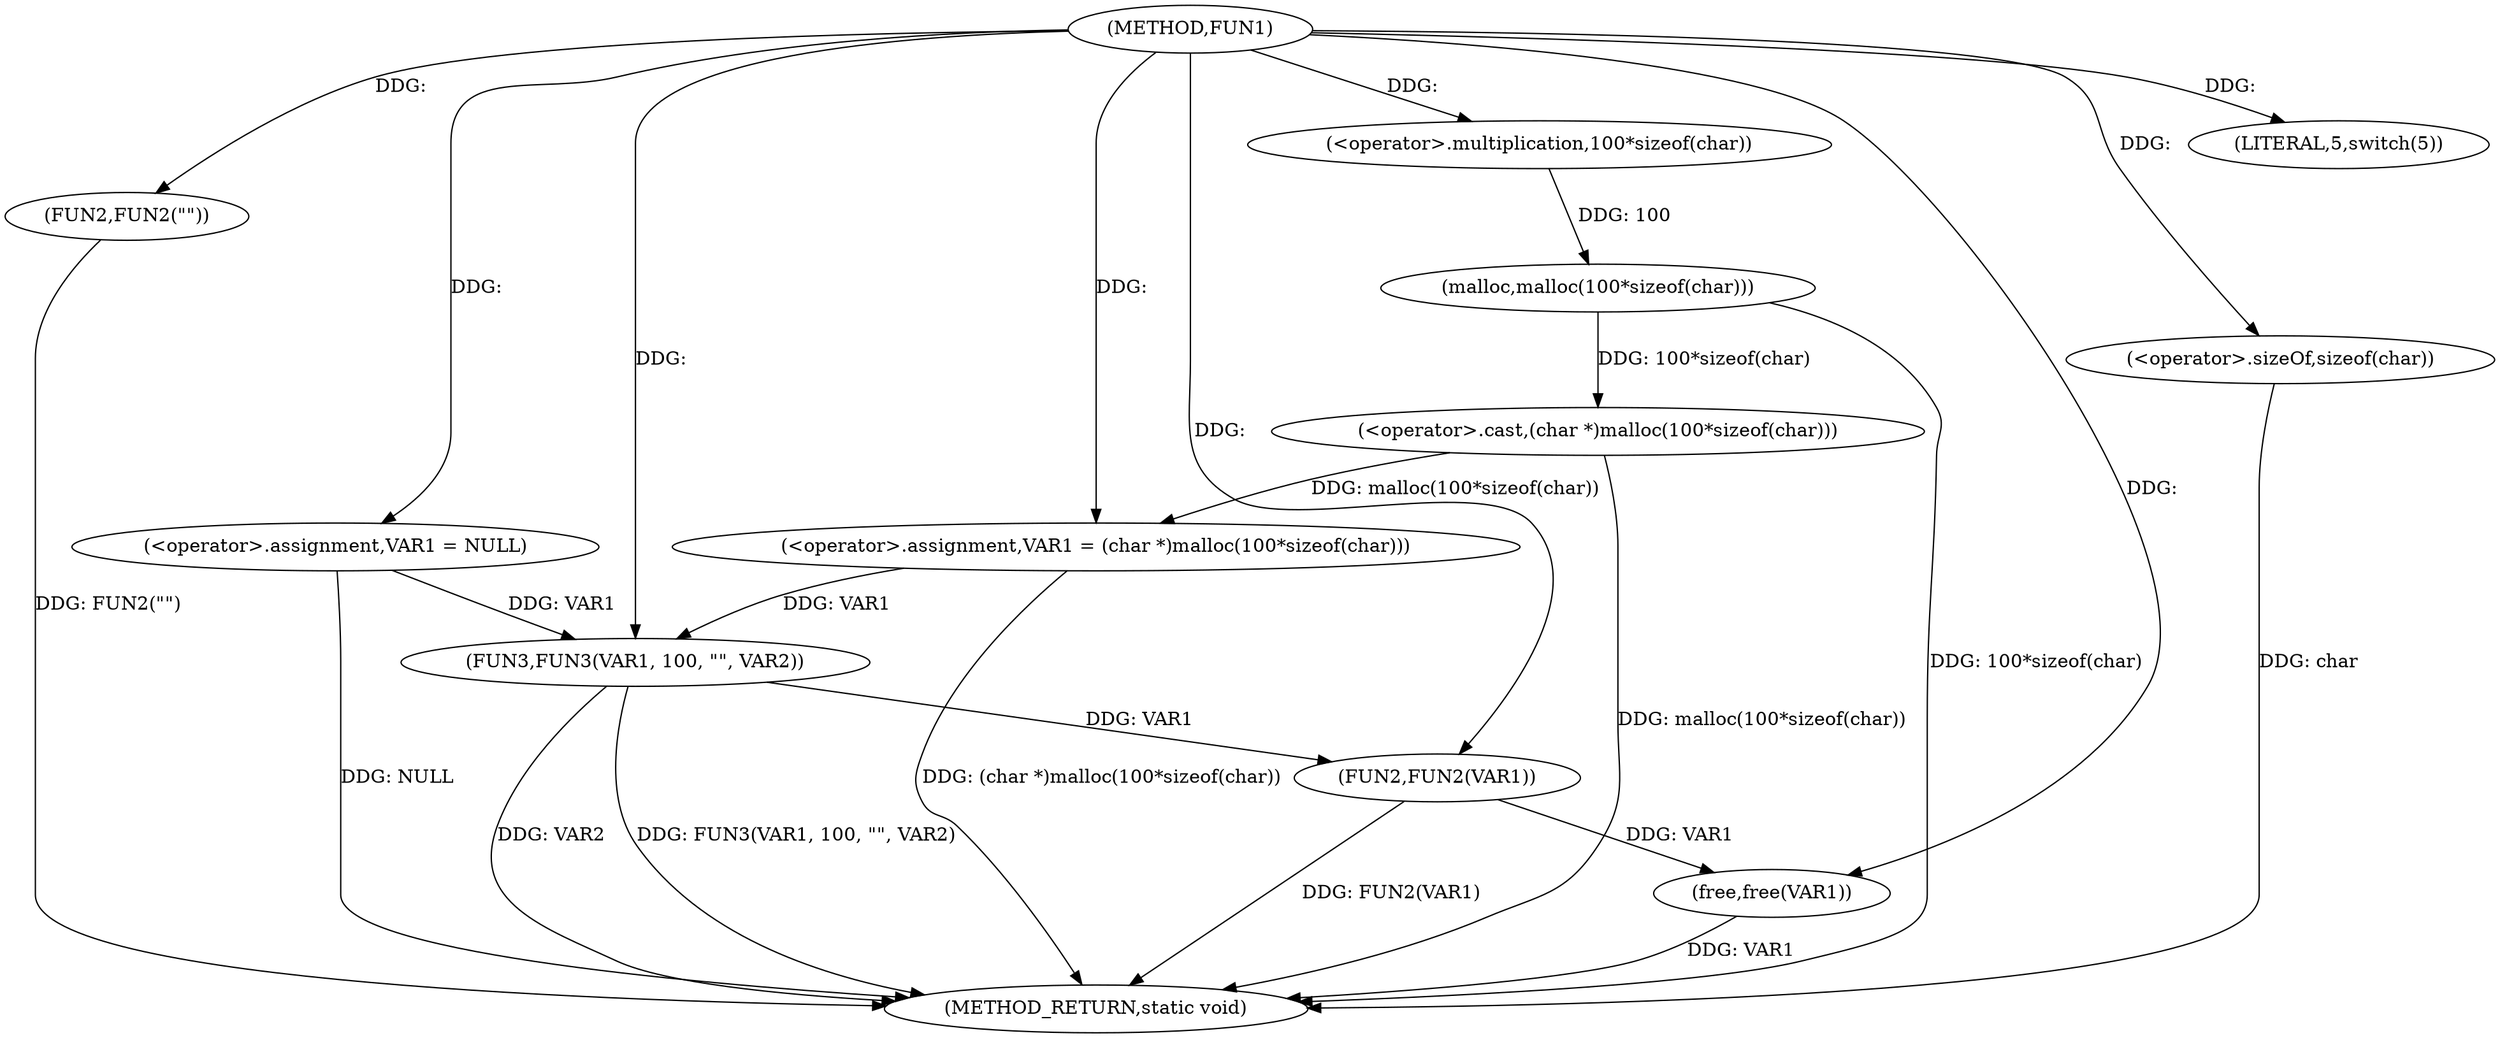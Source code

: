 digraph FUN1 {  
"1000100" [label = "(METHOD,FUN1)" ]
"1000135" [label = "(METHOD_RETURN,static void)" ]
"1000103" [label = "(<operator>.assignment,VAR1 = NULL)" ]
"1000107" [label = "(LITERAL,5,switch(5))" ]
"1000110" [label = "(FUN2,FUN2(\"\"))" ]
"1000114" [label = "(<operator>.assignment,VAR1 = (char *)malloc(100*sizeof(char)))" ]
"1000116" [label = "(<operator>.cast,(char *)malloc(100*sizeof(char)))" ]
"1000118" [label = "(malloc,malloc(100*sizeof(char)))" ]
"1000119" [label = "(<operator>.multiplication,100*sizeof(char))" ]
"1000121" [label = "(<operator>.sizeOf,sizeof(char))" ]
"1000126" [label = "(FUN3,FUN3(VAR1, 100, \"\", VAR2))" ]
"1000131" [label = "(FUN2,FUN2(VAR1))" ]
"1000133" [label = "(free,free(VAR1))" ]
  "1000103" -> "1000135"  [ label = "DDG: NULL"] 
  "1000116" -> "1000135"  [ label = "DDG: malloc(100*sizeof(char))"] 
  "1000110" -> "1000135"  [ label = "DDG: FUN2(\"\")"] 
  "1000121" -> "1000135"  [ label = "DDG: char"] 
  "1000118" -> "1000135"  [ label = "DDG: 100*sizeof(char)"] 
  "1000114" -> "1000135"  [ label = "DDG: (char *)malloc(100*sizeof(char))"] 
  "1000131" -> "1000135"  [ label = "DDG: FUN2(VAR1)"] 
  "1000126" -> "1000135"  [ label = "DDG: VAR2"] 
  "1000126" -> "1000135"  [ label = "DDG: FUN3(VAR1, 100, \"\", VAR2)"] 
  "1000133" -> "1000135"  [ label = "DDG: VAR1"] 
  "1000100" -> "1000103"  [ label = "DDG: "] 
  "1000100" -> "1000107"  [ label = "DDG: "] 
  "1000100" -> "1000110"  [ label = "DDG: "] 
  "1000116" -> "1000114"  [ label = "DDG: malloc(100*sizeof(char))"] 
  "1000100" -> "1000114"  [ label = "DDG: "] 
  "1000118" -> "1000116"  [ label = "DDG: 100*sizeof(char)"] 
  "1000119" -> "1000118"  [ label = "DDG: 100"] 
  "1000100" -> "1000119"  [ label = "DDG: "] 
  "1000100" -> "1000121"  [ label = "DDG: "] 
  "1000103" -> "1000126"  [ label = "DDG: VAR1"] 
  "1000114" -> "1000126"  [ label = "DDG: VAR1"] 
  "1000100" -> "1000126"  [ label = "DDG: "] 
  "1000126" -> "1000131"  [ label = "DDG: VAR1"] 
  "1000100" -> "1000131"  [ label = "DDG: "] 
  "1000131" -> "1000133"  [ label = "DDG: VAR1"] 
  "1000100" -> "1000133"  [ label = "DDG: "] 
}
